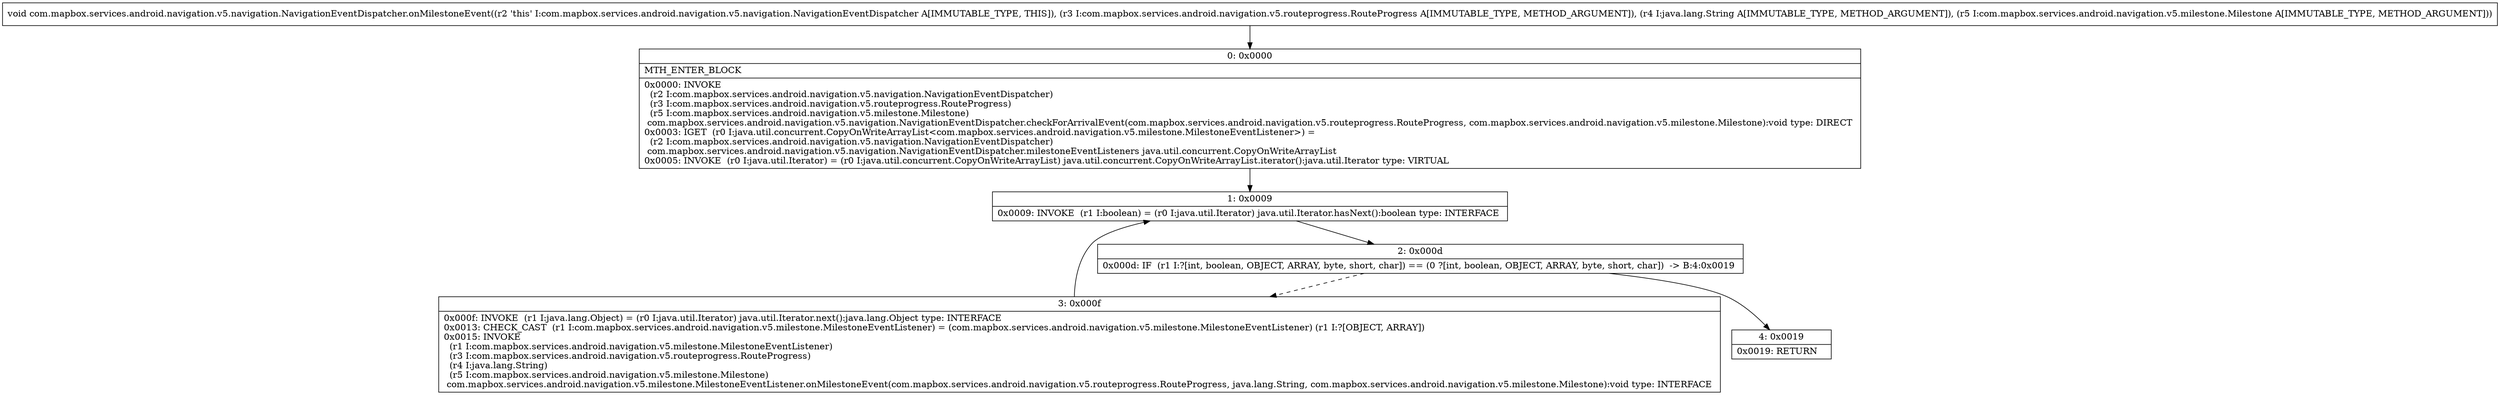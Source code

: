 digraph "CFG forcom.mapbox.services.android.navigation.v5.navigation.NavigationEventDispatcher.onMilestoneEvent(Lcom\/mapbox\/services\/android\/navigation\/v5\/routeprogress\/RouteProgress;Ljava\/lang\/String;Lcom\/mapbox\/services\/android\/navigation\/v5\/milestone\/Milestone;)V" {
Node_0 [shape=record,label="{0\:\ 0x0000|MTH_ENTER_BLOCK\l|0x0000: INVOKE  \l  (r2 I:com.mapbox.services.android.navigation.v5.navigation.NavigationEventDispatcher)\l  (r3 I:com.mapbox.services.android.navigation.v5.routeprogress.RouteProgress)\l  (r5 I:com.mapbox.services.android.navigation.v5.milestone.Milestone)\l com.mapbox.services.android.navigation.v5.navigation.NavigationEventDispatcher.checkForArrivalEvent(com.mapbox.services.android.navigation.v5.routeprogress.RouteProgress, com.mapbox.services.android.navigation.v5.milestone.Milestone):void type: DIRECT \l0x0003: IGET  (r0 I:java.util.concurrent.CopyOnWriteArrayList\<com.mapbox.services.android.navigation.v5.milestone.MilestoneEventListener\>) = \l  (r2 I:com.mapbox.services.android.navigation.v5.navigation.NavigationEventDispatcher)\l com.mapbox.services.android.navigation.v5.navigation.NavigationEventDispatcher.milestoneEventListeners java.util.concurrent.CopyOnWriteArrayList \l0x0005: INVOKE  (r0 I:java.util.Iterator) = (r0 I:java.util.concurrent.CopyOnWriteArrayList) java.util.concurrent.CopyOnWriteArrayList.iterator():java.util.Iterator type: VIRTUAL \l}"];
Node_1 [shape=record,label="{1\:\ 0x0009|0x0009: INVOKE  (r1 I:boolean) = (r0 I:java.util.Iterator) java.util.Iterator.hasNext():boolean type: INTERFACE \l}"];
Node_2 [shape=record,label="{2\:\ 0x000d|0x000d: IF  (r1 I:?[int, boolean, OBJECT, ARRAY, byte, short, char]) == (0 ?[int, boolean, OBJECT, ARRAY, byte, short, char])  \-\> B:4:0x0019 \l}"];
Node_3 [shape=record,label="{3\:\ 0x000f|0x000f: INVOKE  (r1 I:java.lang.Object) = (r0 I:java.util.Iterator) java.util.Iterator.next():java.lang.Object type: INTERFACE \l0x0013: CHECK_CAST  (r1 I:com.mapbox.services.android.navigation.v5.milestone.MilestoneEventListener) = (com.mapbox.services.android.navigation.v5.milestone.MilestoneEventListener) (r1 I:?[OBJECT, ARRAY]) \l0x0015: INVOKE  \l  (r1 I:com.mapbox.services.android.navigation.v5.milestone.MilestoneEventListener)\l  (r3 I:com.mapbox.services.android.navigation.v5.routeprogress.RouteProgress)\l  (r4 I:java.lang.String)\l  (r5 I:com.mapbox.services.android.navigation.v5.milestone.Milestone)\l com.mapbox.services.android.navigation.v5.milestone.MilestoneEventListener.onMilestoneEvent(com.mapbox.services.android.navigation.v5.routeprogress.RouteProgress, java.lang.String, com.mapbox.services.android.navigation.v5.milestone.Milestone):void type: INTERFACE \l}"];
Node_4 [shape=record,label="{4\:\ 0x0019|0x0019: RETURN   \l}"];
MethodNode[shape=record,label="{void com.mapbox.services.android.navigation.v5.navigation.NavigationEventDispatcher.onMilestoneEvent((r2 'this' I:com.mapbox.services.android.navigation.v5.navigation.NavigationEventDispatcher A[IMMUTABLE_TYPE, THIS]), (r3 I:com.mapbox.services.android.navigation.v5.routeprogress.RouteProgress A[IMMUTABLE_TYPE, METHOD_ARGUMENT]), (r4 I:java.lang.String A[IMMUTABLE_TYPE, METHOD_ARGUMENT]), (r5 I:com.mapbox.services.android.navigation.v5.milestone.Milestone A[IMMUTABLE_TYPE, METHOD_ARGUMENT])) }"];
MethodNode -> Node_0;
Node_0 -> Node_1;
Node_1 -> Node_2;
Node_2 -> Node_3[style=dashed];
Node_2 -> Node_4;
Node_3 -> Node_1;
}

